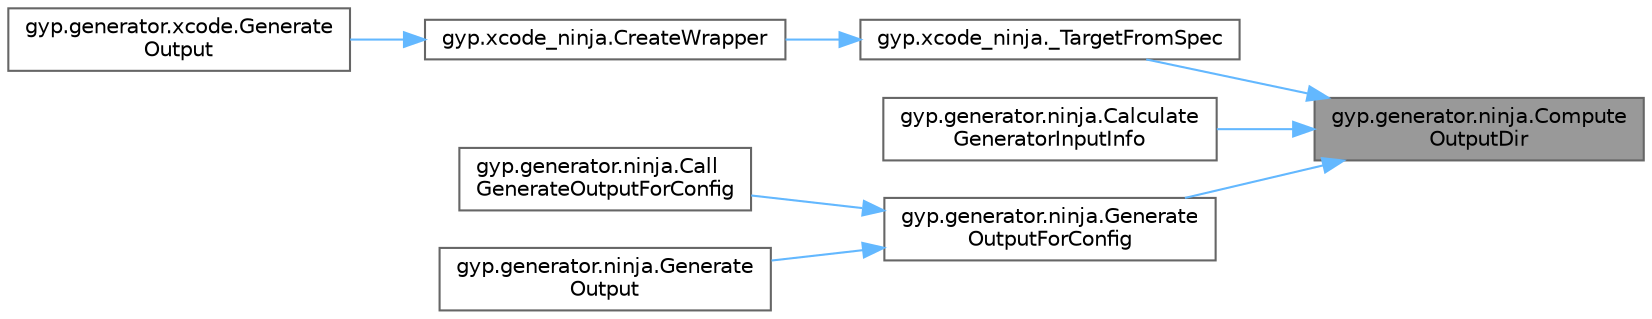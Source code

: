 digraph "gyp.generator.ninja.ComputeOutputDir"
{
 // LATEX_PDF_SIZE
  bgcolor="transparent";
  edge [fontname=Helvetica,fontsize=10,labelfontname=Helvetica,labelfontsize=10];
  node [fontname=Helvetica,fontsize=10,shape=box,height=0.2,width=0.4];
  rankdir="RL";
  Node1 [id="Node000001",label="gyp.generator.ninja.Compute\lOutputDir",height=0.2,width=0.4,color="gray40", fillcolor="grey60", style="filled", fontcolor="black",tooltip=" "];
  Node1 -> Node2 [id="edge15_Node000001_Node000002",dir="back",color="steelblue1",style="solid",tooltip=" "];
  Node2 [id="Node000002",label="gyp.xcode_ninja._TargetFromSpec",height=0.2,width=0.4,color="grey40", fillcolor="white", style="filled",URL="$namespacegyp_1_1xcode__ninja.html#ab1430fbd4d4ee7b4f1216f82bdb1b8ea",tooltip=" "];
  Node2 -> Node3 [id="edge16_Node000002_Node000003",dir="back",color="steelblue1",style="solid",tooltip=" "];
  Node3 [id="Node000003",label="gyp.xcode_ninja.CreateWrapper",height=0.2,width=0.4,color="grey40", fillcolor="white", style="filled",URL="$namespacegyp_1_1xcode__ninja.html#ab6307d8e6c19f93e77b08334eb41ca41",tooltip=" "];
  Node3 -> Node4 [id="edge17_Node000003_Node000004",dir="back",color="steelblue1",style="solid",tooltip=" "];
  Node4 [id="Node000004",label="gyp.generator.xcode.Generate\lOutput",height=0.2,width=0.4,color="grey40", fillcolor="white", style="filled",URL="$namespacegyp_1_1generator_1_1xcode.html#aa29f4c36f8b25d5af931e3bd81b1c3ff",tooltip=" "];
  Node1 -> Node5 [id="edge18_Node000001_Node000005",dir="back",color="steelblue1",style="solid",tooltip=" "];
  Node5 [id="Node000005",label="gyp.generator.ninja.Calculate\lGeneratorInputInfo",height=0.2,width=0.4,color="grey40", fillcolor="white", style="filled",URL="$namespacegyp_1_1generator_1_1ninja.html#a993e473eb4c2bfc6dbf2f650fdf790ef",tooltip=" "];
  Node1 -> Node6 [id="edge19_Node000001_Node000006",dir="back",color="steelblue1",style="solid",tooltip=" "];
  Node6 [id="Node000006",label="gyp.generator.ninja.Generate\lOutputForConfig",height=0.2,width=0.4,color="grey40", fillcolor="white", style="filled",URL="$namespacegyp_1_1generator_1_1ninja.html#ae725b232455eaaa660dee42d4a8050dd",tooltip=" "];
  Node6 -> Node7 [id="edge20_Node000006_Node000007",dir="back",color="steelblue1",style="solid",tooltip=" "];
  Node7 [id="Node000007",label="gyp.generator.ninja.Call\lGenerateOutputForConfig",height=0.2,width=0.4,color="grey40", fillcolor="white", style="filled",URL="$namespacegyp_1_1generator_1_1ninja.html#af507181e3cec515e9d31e4744a614af2",tooltip=" "];
  Node6 -> Node8 [id="edge21_Node000006_Node000008",dir="back",color="steelblue1",style="solid",tooltip=" "];
  Node8 [id="Node000008",label="gyp.generator.ninja.Generate\lOutput",height=0.2,width=0.4,color="grey40", fillcolor="white", style="filled",URL="$namespacegyp_1_1generator_1_1ninja.html#aaaff503be15aaede183a37e4681ef7ca",tooltip=" "];
}

